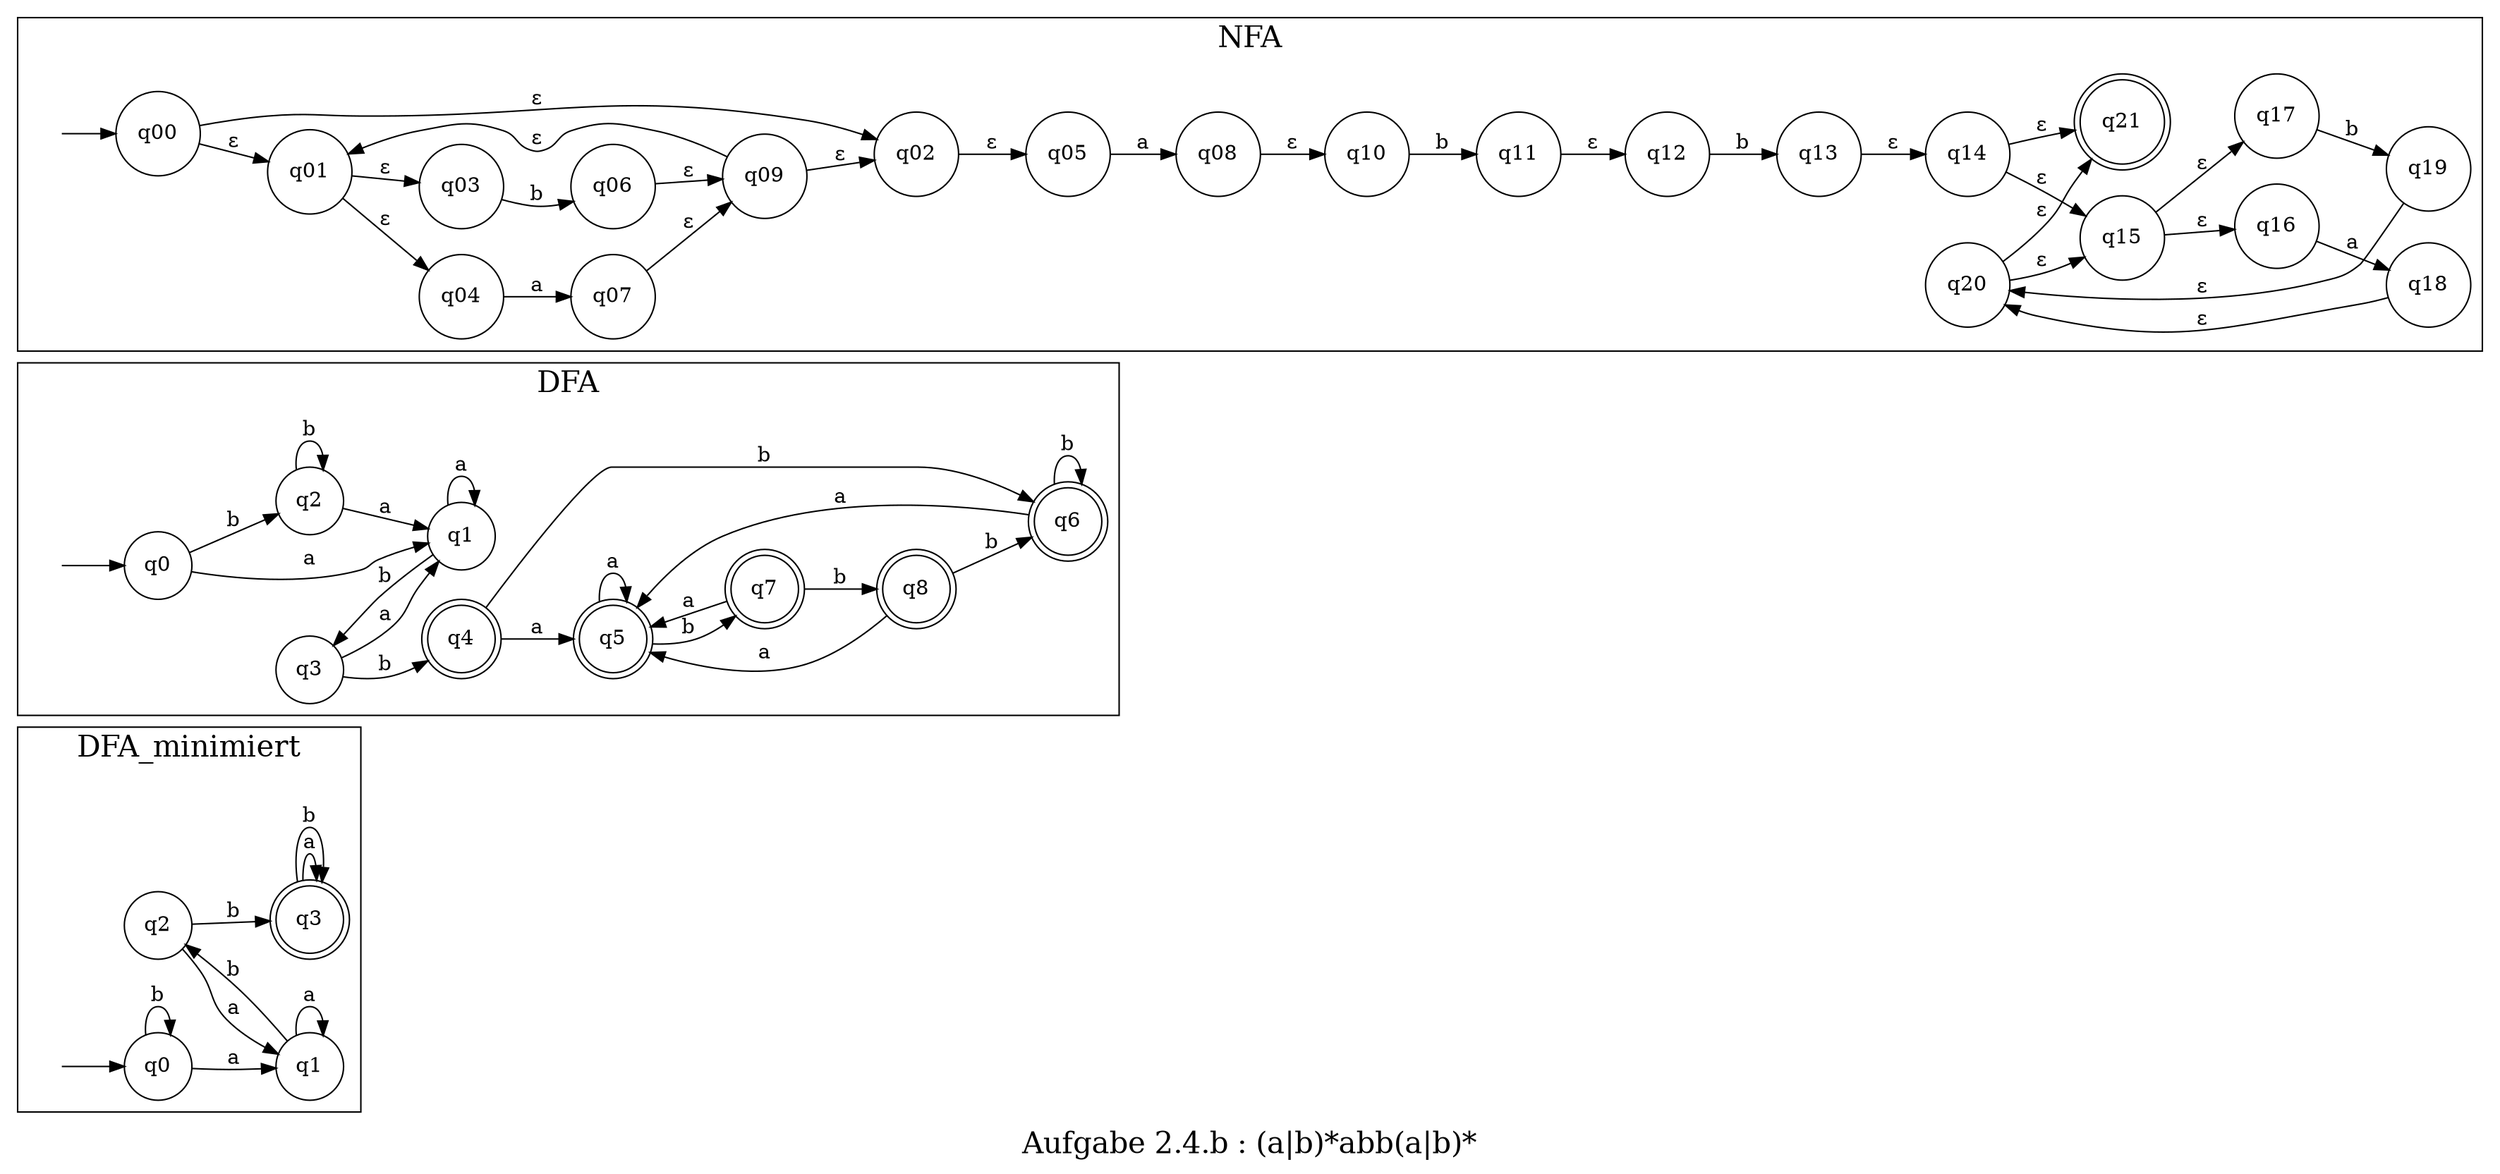 digraph fs {
	rankdir=LR;
	fontsize=20;
	label = "Aufgabe 2.4.b : (a|b)*abb(a|b)*";

	subgraph cluster_DFA_minimiert {
		label = "DFA_minimiert";
		graph [ dpi = 1200 ];
		node [shape = doublecircle]
		{q30 [label="q3"]};
		secret_node0 [style=invis, fixedsize=true, width=0.2]
		node [shape = circle];
		secret_node0 -> {q00 [label="q0"]};
		{q10 [label="q1"]} -> {q10 [label="q1"]} [label = "a"];
		{q10 [label="q1"]} -> {q20 [label="q2"]} [label = "b"];
		{q20 [label="q2"]} -> {q10 [label="q1"]} [label = "a"];
		{q20 [label="q2"]} -> {q30 [label="q3"]} [label = "b"];
		{q30 [label="q3"]} -> {q30 [label="q3"]} [label = "a"];
		{q30 [label="q3"]} -> {q30 [label="q3"]} [label = "b"];
		{q00 [label="q0"]} -> {q10 [label="q1"]} [label = "a"];
		{q00 [label="q0"]} -> {q00 [label="q0"]} [label = "b"];
	}

	subgraph cluster_DFA {
		label = "DFA";
		graph [ dpi = 1200 ];
		node [shape = doublecircle]
		{q41 [label="q4"]}
		{q51 [label="q5"]}
		{q61 [label="q6"]}
		{q71 [label="q7"]}
		{q81 [label="q8"]};
		secret_node1 [style=invis, fixedsize=true, width=0.2]
		node [shape = circle];
		secret_node1 -> {q01 [label="q0"]};
		{q01 [label="q0"]} -> {q11 [label="q1"]} [label = "a"];
		{q01 [label="q0"]} -> {q21 [label="q2"]} [label = "b"];
		{q11 [label="q1"]} -> {q11 [label="q1"]} [label = "a"];
		{q11 [label="q1"]} -> {q31 [label="q3"]} [label = "b"];
		{q21 [label="q2"]} -> {q11 [label="q1"]} [label = "a"];
		{q21 [label="q2"]} -> {q21 [label="q2"]} [label = "b"];
		{q31 [label="q3"]} -> {q11 [label="q1"]} [label = "a"];
		{q31 [label="q3"]} -> {q41 [label="q4"]} [label = "b"];
		{q41 [label="q4"]} -> {q51 [label="q5"]} [label = "a"];
		{q41 [label="q4"]} -> {q61 [label="q6"]} [label = "b"];
		{q51 [label="q5"]} -> {q51 [label="q5"]} [label = "a"];
		{q51 [label="q5"]} -> {q71 [label="q7"]} [label = "b"];
		{q61 [label="q6"]} -> {q51 [label="q5"]} [label = "a"];
		{q61 [label="q6"]} -> {q61 [label="q6"]} [label = "b"];
		{q71 [label="q7"]} -> {q51 [label="q5"]} [label = "a"];
		{q71 [label="q7"]} -> {q81 [label="q8"]} [label = "b"];
		{q81 [label="q8"]} -> {q51 [label="q5"]} [label = "a"];
		{q81 [label="q8"]} -> {q61 [label="q6"]} [label = "b"];
	}

	subgraph cluster_NFA {
		label = "NFA";
		graph [ dpi = 1200 ];
		node [shape = doublecircle]
		{q212 [label="q21"]};
		secret_node2 [style=invis, fixedsize=true, width=0.2]
		node [shape = circle];
		secret_node2 -> {q002 [label="q00"]};
		{q192 [label="q19"]} -> {q202 [label="q20"]} [label = "ε"];
		{q152 [label="q15"]} -> {q162 [label="q16"]} [label = "ε"];
		{q152 [label="q15"]} -> {q172 [label="q17"]} [label = "ε"];
		{q202 [label="q20"]} -> {q152 [label="q15"]} [label = "ε"];
		{q202 [label="q20"]} -> {q212 [label="q21"]} [label = "ε"];
		{q142 [label="q14"]} -> {q152 [label="q15"]} [label = "ε"];
		{q142 [label="q14"]} -> {q212 [label="q21"]} [label = "ε"];
		{q042 [label="q04"]} -> {q072 [label="q07"]} [label = "a"];
		{q072 [label="q07"]} -> {q092 [label="q09"]} [label = "ε"];
		{q032 [label="q03"]} -> {q062 [label="q06"]} [label = "b"];
		{q062 [label="q06"]} -> {q092 [label="q09"]} [label = "ε"];
		{q012 [label="q01"]} -> {q032 [label="q03"]} [label = "ε"];
		{q012 [label="q01"]} -> {q042 [label="q04"]} [label = "ε"];
		{q092 [label="q09"]} -> {q012 [label="q01"]} [label = "ε"];
		{q092 [label="q09"]} -> {q022 [label="q02"]} [label = "ε"];
		{q002 [label="q00"]} -> {q012 [label="q01"]} [label = "ε"];
		{q002 [label="q00"]} -> {q022 [label="q02"]} [label = "ε"];
		{q022 [label="q02"]} -> {q052 [label="q05"]} [label = "ε"];
		{q052 [label="q05"]} -> {q082 [label="q08"]} [label = "a"];
		{q082 [label="q08"]} -> {q102 [label="q10"]} [label = "ε"];
		{q102 [label="q10"]} -> {q112 [label="q11"]} [label = "b"];
		{q112 [label="q11"]} -> {q122 [label="q12"]} [label = "ε"];
		{q122 [label="q12"]} -> {q132 [label="q13"]} [label = "b"];
		{q132 [label="q13"]} -> {q142 [label="q14"]} [label = "ε"];
		{q162 [label="q16"]} -> {q182 [label="q18"]} [label = "a"];
		{q182 [label="q18"]} -> {q202 [label="q20"]} [label = "ε"];
		{q172 [label="q17"]} -> {q192 [label="q19"]} [label = "b"];
	}
}
